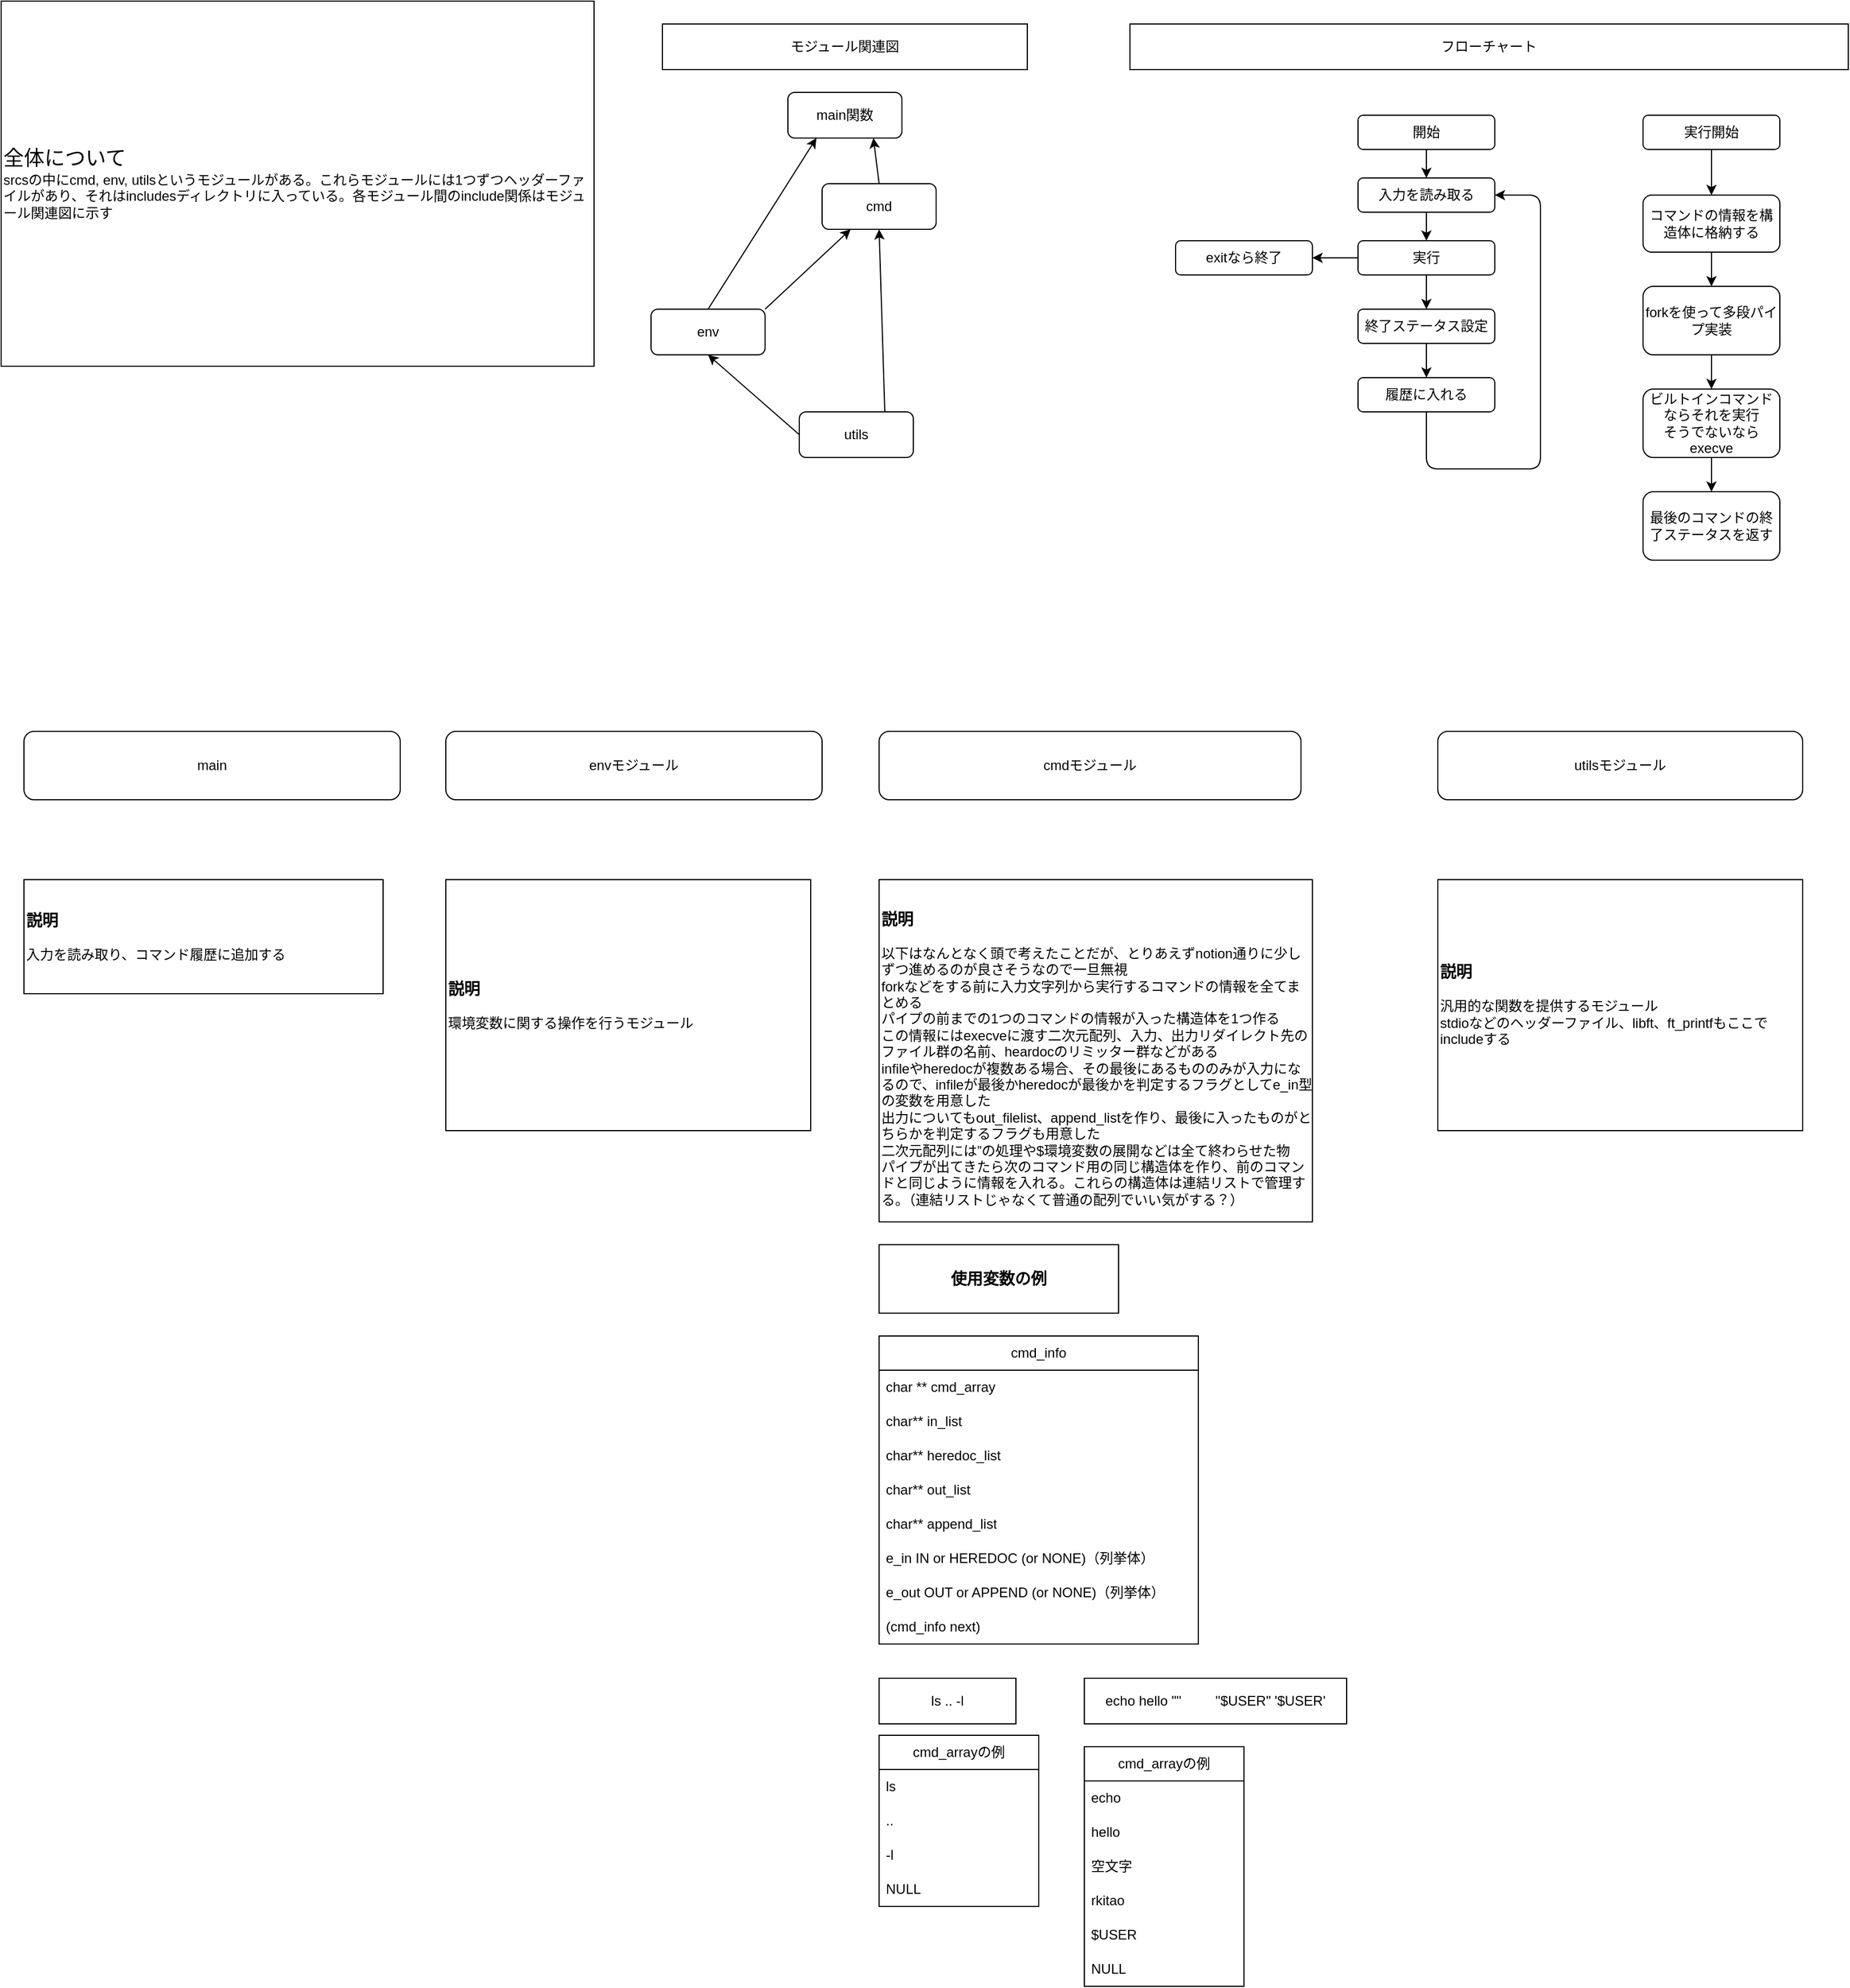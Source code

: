 <mxfile>
    <diagram id="GvdNMi-sKTnuqSEQmimu" name="ページ1">
        <mxGraphModel dx="1524" dy="1561" grid="1" gridSize="10" guides="1" tooltips="1" connect="1" arrows="1" fold="1" page="0" pageScale="1" pageWidth="827" pageHeight="1169" math="0" shadow="0">
            <root>
                <mxCell id="0"/>
                <mxCell id="1" parent="0"/>
                <mxCell id="4" value="cmdモジュール" style="rounded=1;whiteSpace=wrap;html=1;" parent="1" vertex="1">
                    <mxGeometry x="720" y="230" width="370" height="60" as="geometry"/>
                </mxCell>
                <mxCell id="5" value="envモジュール" style="rounded=1;whiteSpace=wrap;html=1;" parent="1" vertex="1">
                    <mxGeometry x="340" y="230" width="330" height="60" as="geometry"/>
                </mxCell>
                <mxCell id="6" value="utilsモジュール" style="rounded=1;whiteSpace=wrap;html=1;" parent="1" vertex="1">
                    <mxGeometry x="1210" y="230" width="320" height="60" as="geometry"/>
                </mxCell>
                <mxCell id="7" value="&lt;h3&gt;説明&lt;/h3&gt;以下はなんとなく頭で考えたことだが、とりあえずnotion通りに少しずつ進めるのが良さそうなので一旦無視&lt;br&gt;forkなどをする前に入力文字列から実行するコマンドの情報を全てまとめる&lt;br&gt;パイプの前までの1つのコマンドの情報が入った構造体を1つ作る&lt;br&gt;この情報にはexecveに渡す二次元配列、入力、出力リダイレクト先のファイル群の名前、heardocのリミッター群などがある&lt;br&gt;infileやheredocが複数ある場合、その最後にあるもののみが入力になるので、infileが最後かheredocが最後かを判定するフラグとしてe_in型の変数を用意した&lt;br&gt;出力についてもout_filelist、append_listを作り、最後に入ったものがとちらかを判定するフラグも用意した&lt;br&gt;二次元配列には”の処理や$環境変数の展開などは全て終わらせた物&lt;br&gt;パイプが出てきたら次のコマンド用の同じ構造体を作り、前のコマンドと同じように情報を入れる。これらの構造体は連結リストで管理する。（連結リストじゃなくて普通の配列でいい気がする？）" style="rounded=0;whiteSpace=wrap;html=1;align=left;" parent="1" vertex="1">
                    <mxGeometry x="720" y="360" width="380" height="300" as="geometry"/>
                </mxCell>
                <mxCell id="8" value="cmd_info" style="swimlane;fontStyle=0;childLayout=stackLayout;horizontal=1;startSize=30;horizontalStack=0;resizeParent=1;resizeParentMax=0;resizeLast=0;collapsible=1;marginBottom=0;whiteSpace=wrap;html=1;" parent="1" vertex="1">
                    <mxGeometry x="720" y="760" width="280" height="270" as="geometry">
                        <mxRectangle x="350" y="720" width="90" height="30" as="alternateBounds"/>
                    </mxGeometry>
                </mxCell>
                <mxCell id="9" value="char ** cmd_array" style="text;strokeColor=none;fillColor=none;align=left;verticalAlign=middle;spacingLeft=4;spacingRight=4;overflow=hidden;points=[[0,0.5],[1,0.5]];portConstraint=eastwest;rotatable=0;whiteSpace=wrap;html=1;" parent="8" vertex="1">
                    <mxGeometry y="30" width="280" height="30" as="geometry"/>
                </mxCell>
                <mxCell id="10" value="char** in_list" style="text;strokeColor=none;fillColor=none;align=left;verticalAlign=middle;spacingLeft=4;spacingRight=4;overflow=hidden;points=[[0,0.5],[1,0.5]];portConstraint=eastwest;rotatable=0;whiteSpace=wrap;html=1;" parent="8" vertex="1">
                    <mxGeometry y="60" width="280" height="30" as="geometry"/>
                </mxCell>
                <mxCell id="118" value="char** heredoc_list" style="text;strokeColor=none;fillColor=none;align=left;verticalAlign=middle;spacingLeft=4;spacingRight=4;overflow=hidden;points=[[0,0.5],[1,0.5]];portConstraint=eastwest;rotatable=0;whiteSpace=wrap;html=1;" parent="8" vertex="1">
                    <mxGeometry y="90" width="280" height="30" as="geometry"/>
                </mxCell>
                <mxCell id="21" value="char** out_list" style="text;strokeColor=none;fillColor=none;align=left;verticalAlign=middle;spacingLeft=4;spacingRight=4;overflow=hidden;points=[[0,0.5],[1,0.5]];portConstraint=eastwest;rotatable=0;whiteSpace=wrap;html=1;" parent="8" vertex="1">
                    <mxGeometry y="120" width="280" height="30" as="geometry"/>
                </mxCell>
                <mxCell id="120" value="char** append_list" style="text;strokeColor=none;fillColor=none;align=left;verticalAlign=middle;spacingLeft=4;spacingRight=4;overflow=hidden;points=[[0,0.5],[1,0.5]];portConstraint=eastwest;rotatable=0;whiteSpace=wrap;html=1;" vertex="1" parent="8">
                    <mxGeometry y="150" width="280" height="30" as="geometry"/>
                </mxCell>
                <mxCell id="119" value="e_in IN or HEREDOC (or NONE)（列挙体）&amp;nbsp;" style="text;strokeColor=none;fillColor=none;align=left;verticalAlign=middle;spacingLeft=4;spacingRight=4;overflow=hidden;points=[[0,0.5],[1,0.5]];portConstraint=eastwest;rotatable=0;whiteSpace=wrap;html=1;" parent="8" vertex="1">
                    <mxGeometry y="180" width="280" height="30" as="geometry"/>
                </mxCell>
                <mxCell id="121" value="e_out OUT or APPEND (or NONE)（列挙体）&amp;nbsp;" style="text;strokeColor=none;fillColor=none;align=left;verticalAlign=middle;spacingLeft=4;spacingRight=4;overflow=hidden;points=[[0,0.5],[1,0.5]];portConstraint=eastwest;rotatable=0;whiteSpace=wrap;html=1;" vertex="1" parent="8">
                    <mxGeometry y="210" width="280" height="30" as="geometry"/>
                </mxCell>
                <mxCell id="22" value="(cmd_info next)" style="text;strokeColor=none;fillColor=none;align=left;verticalAlign=middle;spacingLeft=4;spacingRight=4;overflow=hidden;points=[[0,0.5],[1,0.5]];portConstraint=eastwest;rotatable=0;whiteSpace=wrap;html=1;" parent="8" vertex="1">
                    <mxGeometry y="240" width="280" height="30" as="geometry"/>
                </mxCell>
                <mxCell id="23" value="cmd_arrayの例" style="swimlane;fontStyle=0;childLayout=stackLayout;horizontal=1;startSize=30;horizontalStack=0;resizeParent=1;resizeParentMax=0;resizeLast=0;collapsible=1;marginBottom=0;whiteSpace=wrap;html=1;" parent="1" vertex="1">
                    <mxGeometry x="720" y="1110" width="140" height="150" as="geometry"/>
                </mxCell>
                <mxCell id="25" value="ls" style="text;strokeColor=none;fillColor=none;align=left;verticalAlign=middle;spacingLeft=4;spacingRight=4;overflow=hidden;points=[[0,0.5],[1,0.5]];portConstraint=eastwest;rotatable=0;whiteSpace=wrap;html=1;" parent="23" vertex="1">
                    <mxGeometry y="30" width="140" height="30" as="geometry"/>
                </mxCell>
                <mxCell id="26" value=".." style="text;strokeColor=none;fillColor=none;align=left;verticalAlign=middle;spacingLeft=4;spacingRight=4;overflow=hidden;points=[[0,0.5],[1,0.5]];portConstraint=eastwest;rotatable=0;whiteSpace=wrap;html=1;" parent="23" vertex="1">
                    <mxGeometry y="60" width="140" height="30" as="geometry"/>
                </mxCell>
                <mxCell id="27" value="-l" style="text;strokeColor=none;fillColor=none;align=left;verticalAlign=middle;spacingLeft=4;spacingRight=4;overflow=hidden;points=[[0,0.5],[1,0.5]];portConstraint=eastwest;rotatable=0;whiteSpace=wrap;html=1;" parent="23" vertex="1">
                    <mxGeometry y="90" width="140" height="30" as="geometry"/>
                </mxCell>
                <mxCell id="28" value="NULL" style="text;strokeColor=none;fillColor=none;align=left;verticalAlign=middle;spacingLeft=4;spacingRight=4;overflow=hidden;points=[[0,0.5],[1,0.5]];portConstraint=eastwest;rotatable=0;whiteSpace=wrap;html=1;" parent="23" vertex="1">
                    <mxGeometry y="120" width="140" height="30" as="geometry"/>
                </mxCell>
                <mxCell id="29" value="cmd_arrayの例" style="swimlane;fontStyle=0;childLayout=stackLayout;horizontal=1;startSize=30;horizontalStack=0;resizeParent=1;resizeParentMax=0;resizeLast=0;collapsible=1;marginBottom=0;whiteSpace=wrap;html=1;" parent="1" vertex="1">
                    <mxGeometry x="900" y="1120" width="140" height="210" as="geometry"/>
                </mxCell>
                <mxCell id="30" value="echo" style="text;strokeColor=none;fillColor=none;align=left;verticalAlign=middle;spacingLeft=4;spacingRight=4;overflow=hidden;points=[[0,0.5],[1,0.5]];portConstraint=eastwest;rotatable=0;whiteSpace=wrap;html=1;" parent="29" vertex="1">
                    <mxGeometry y="30" width="140" height="30" as="geometry"/>
                </mxCell>
                <mxCell id="31" value="hello" style="text;strokeColor=none;fillColor=none;align=left;verticalAlign=middle;spacingLeft=4;spacingRight=4;overflow=hidden;points=[[0,0.5],[1,0.5]];portConstraint=eastwest;rotatable=0;whiteSpace=wrap;html=1;" parent="29" vertex="1">
                    <mxGeometry y="60" width="140" height="30" as="geometry"/>
                </mxCell>
                <mxCell id="32" value="空文字" style="text;strokeColor=none;fillColor=none;align=left;verticalAlign=middle;spacingLeft=4;spacingRight=4;overflow=hidden;points=[[0,0.5],[1,0.5]];portConstraint=eastwest;rotatable=0;whiteSpace=wrap;html=1;" parent="29" vertex="1">
                    <mxGeometry y="90" width="140" height="30" as="geometry"/>
                </mxCell>
                <mxCell id="36" value="rkitao" style="text;strokeColor=none;fillColor=none;align=left;verticalAlign=middle;spacingLeft=4;spacingRight=4;overflow=hidden;points=[[0,0.5],[1,0.5]];portConstraint=eastwest;rotatable=0;whiteSpace=wrap;html=1;" parent="29" vertex="1">
                    <mxGeometry y="120" width="140" height="30" as="geometry"/>
                </mxCell>
                <mxCell id="37" value="$USER" style="text;strokeColor=none;fillColor=none;align=left;verticalAlign=middle;spacingLeft=4;spacingRight=4;overflow=hidden;points=[[0,0.5],[1,0.5]];portConstraint=eastwest;rotatable=0;whiteSpace=wrap;html=1;" parent="29" vertex="1">
                    <mxGeometry y="150" width="140" height="30" as="geometry"/>
                </mxCell>
                <mxCell id="33" value="NULL" style="text;strokeColor=none;fillColor=none;align=left;verticalAlign=middle;spacingLeft=4;spacingRight=4;overflow=hidden;points=[[0,0.5],[1,0.5]];portConstraint=eastwest;rotatable=0;whiteSpace=wrap;html=1;" parent="29" vertex="1">
                    <mxGeometry y="180" width="140" height="30" as="geometry"/>
                </mxCell>
                <mxCell id="34" value="ls .. -l&lt;span style=&quot;color: rgba(0, 0, 0, 0); font-family: monospace; font-size: 0px; text-align: start;&quot;&gt;%3CmxGraphModel%3E%3Croot%3E%3CmxCell%20id%3D%220%22%2F%3E%3CmxCell%20id%3D%221%22%20parent%3D%220%22%2F%3E%3CmxCell%20id%3D%222%22%20value%3D%22cmd_array%E3%81%AE%E4%BE%8B%22%20style%3D%22swimlane%3BfontStyle%3D0%3BchildLayout%3DstackLayout%3Bhorizontal%3D1%3BstartSize%3D30%3BhorizontalStack%3D0%3BresizeParent%3D1%3BresizeParentMax%3D0%3BresizeLast%3D0%3Bcollapsible%3D1%3BmarginBottom%3D0%3BwhiteSpace%3Dwrap%3Bhtml%3D1%3B%22%20vertex%3D%221%22%20parent%3D%221%22%3E%3CmxGeometry%20x%3D%22530%22%20y%3D%22720%22%20width%3D%22140%22%20height%3D%22150%22%20as%3D%22geometry%22%2F%3E%3C%2FmxCell%3E%3CmxCell%20id%3D%223%22%20value%3D%22ls%22%20style%3D%22text%3BstrokeColor%3Dnone%3BfillColor%3Dnone%3Balign%3Dleft%3BverticalAlign%3Dmiddle%3BspacingLeft%3D4%3BspacingRight%3D4%3Boverflow%3Dhidden%3Bpoints%3D%5B%5B0%2C0.5%5D%2C%5B1%2C0.5%5D%5D%3BportConstraint%3Deastwest%3Brotatable%3D0%3BwhiteSpace%3Dwrap%3Bhtml%3D1%3B%22%20vertex%3D%221%22%20parent%3D%222%22%3E%3CmxGeometry%20y%3D%2230%22%20width%3D%22140%22%20height%3D%2230%22%20as%3D%22geometry%22%2F%3E%3C%2FmxCell%3E%3CmxCell%20id%3D%224%22%20value%3D%22..%22%20style%3D%22text%3BstrokeColor%3Dnone%3BfillColor%3Dnone%3Balign%3Dleft%3BverticalAlign%3Dmiddle%3BspacingLeft%3D4%3BspacingRight%3D4%3Boverflow%3Dhidden%3Bpoints%3D%5B%5B0%2C0.5%5D%2C%5B1%2C0.5%5D%5D%3BportConstraint%3Deastwest%3Brotatable%3D0%3BwhiteSpace%3Dwrap%3Bhtml%3D1%3B%22%20vertex%3D%221%22%20parent%3D%222%22%3E%3CmxGeometry%20y%3D%2260%22%20width%3D%22140%22%20height%3D%2230%22%20as%3D%22geometry%22%2F%3E%3C%2FmxCell%3E%3CmxCell%20id%3D%225%22%20value%3D%22-l%22%20style%3D%22text%3BstrokeColor%3Dnone%3BfillColor%3Dnone%3Balign%3Dleft%3BverticalAlign%3Dmiddle%3BspacingLeft%3D4%3BspacingRight%3D4%3Boverflow%3Dhidden%3Bpoints%3D%5B%5B0%2C0.5%5D%2C%5B1%2C0.5%5D%5D%3BportConstraint%3Deastwest%3Brotatable%3D0%3BwhiteSpace%3Dwrap%3Bhtml%3D1%3B%22%20vertex%3D%221%22%20parent%3D%222%22%3E%3CmxGeometry%20y%3D%2290%22%20width%3D%22140%22%20height%3D%2230%22%20as%3D%22geometry%22%2F%3E%3C%2FmxCell%3E%3CmxCell%20id%3D%226%22%20value%3D%22NULL%22%20style%3D%22text%3BstrokeColor%3Dnone%3BfillColor%3Dnone%3Balign%3Dleft%3BverticalAlign%3Dmiddle%3BspacingLeft%3D4%3BspacingRight%3D4%3Boverflow%3Dhidden%3Bpoints%3D%5B%5B0%2C0.5%5D%2C%5B1%2C0.5%5D%5D%3BportConstraint%3Deastwest%3Brotatable%3D0%3BwhiteSpace%3Dwrap%3Bhtml%3D1%3B%22%20vertex%3D%221%22%20parent%3D%222%22%3E%3CmxGeometry%20y%3D%22120%22%20width%3D%22140%22%20height%3D%2230%22%20as%3D%22geometry%22%2F%3E%3C%2FmxCell%3E%3C%2Froot%3E%3C%2FmxGraphModel%3E&lt;/span&gt;" style="rounded=0;whiteSpace=wrap;html=1;" parent="1" vertex="1">
                    <mxGeometry x="720" y="1060" width="120" height="40" as="geometry"/>
                </mxCell>
                <mxCell id="35" value="echo hello &quot;&quot;&amp;nbsp; &amp;nbsp; &amp;nbsp; &amp;nbsp; &amp;nbsp;&quot;$USER&quot; '$USER'" style="rounded=0;whiteSpace=wrap;html=1;" parent="1" vertex="1">
                    <mxGeometry x="900" y="1060" width="230" height="40" as="geometry"/>
                </mxCell>
                <mxCell id="54" value="&lt;h3&gt;使用変数の例&lt;/h3&gt;" style="rounded=0;whiteSpace=wrap;html=1;" parent="1" vertex="1">
                    <mxGeometry x="720" y="680" width="210" height="60" as="geometry"/>
                </mxCell>
                <mxCell id="64" value="&lt;h3&gt;説明&lt;/h3&gt;&lt;div&gt;環境変数に関する操作を行うモジュール&lt;/div&gt;&lt;span style=&quot;color: rgba(0, 0, 0, 0); font-family: monospace; font-size: 0px;&quot;&gt;%3CmxGraphModel%3E%3Croot%3E%3CmxCell%20id%3D%220%22%2F%3E%3CmxCell%20id%3D%221%22%20parent%3D%220%22%2F%3E%3CmxCell%20id%3D%222%22%20value%3D%22%26lt%3Bh3%26gt%3B%E8%AA%AC%E6%98%8E%26lt%3B%2Fh3%26gt%3Bfork%E3%81%AA%E3%81%A9%E3%82%92%E3%81%99%E3%82%8B%E5%89%8D%E3%81%AB%E5%85%A5%E5%8A%9B%E6%96%87%E5%AD%97%E5%88%97%E3%81%8B%E3%82%89%E5%AE%9F%E8%A1%8C%E3%81%99%E3%82%8B%E3%82%B3%E3%83%9E%E3%83%B3%E3%83%89%E3%81%AE%E6%83%85%E5%A0%B1%E3%82%92%E5%85%A8%E3%81%A6%E3%81%BE%E3%81%A8%E3%82%81%E3%82%8B%26lt%3Bbr%26gt%3B%E3%83%91%E3%82%A4%E3%83%97%E3%81%AE%E5%89%8D%E3%81%BE%E3%81%A7%E3%81%AE1%E3%81%A4%E3%81%AE%E3%82%B3%E3%83%9E%E3%83%B3%E3%83%89%E3%81%AE%E6%83%85%E5%A0%B1%E3%81%8C%E5%85%A5%E3%81%A3%E3%81%9F%E6%A7%8B%E9%80%A0%E4%BD%93%E3%82%921%E3%81%A4%E4%BD%9C%E3%82%8B%26lt%3Bbr%26gt%3B%E3%81%93%E3%81%AE%E6%83%85%E5%A0%B1%E3%81%AB%E3%81%AFexecve%E3%81%AB%E6%B8%A1%E3%81%99%E4%BA%8C%E6%AC%A1%E5%85%83%E9%85%8D%E5%88%97%E3%80%81%E5%85%A5%E5%8A%9B%E3%80%81%E5%87%BA%E5%8A%9B%E3%83%AA%E3%83%80%E3%82%A4%E3%83%AC%E3%82%AF%E3%83%88%E5%85%88%E3%81%AEfd%E3%81%AA%E3%81%A9%E3%81%8C%E3%81%82%E3%82%8B%26lt%3Bbr%26gt%3B%E4%BA%8C%E6%AC%A1%E5%85%83%E9%85%8D%E5%88%97%E3%81%AB%E3%81%AF%E2%80%9D%E3%81%AE%E5%87%A6%E7%90%86%E3%82%84%24%E7%92%B0%E5%A2%83%E5%A4%89%E6%95%B0%E3%81%AE%E5%B1%95%E9%96%8B%E3%81%AA%E3%81%A9%E3%81%AF%E5%85%A8%E3%81%A6%E7%B5%82%E3%82%8F%E3%82%89%E3%81%9B%E3%81%9F%E7%89%A9%26lt%3Bbr%26gt%3B%E3%83%91%E3%82%A4%E3%83%97%E3%81%8C%E5%87%BA%E3%81%A6%E3%81%8D%E3%81%9F%E3%82%89%E6%AC%A1%E3%81%AE%E3%82%B3%E3%83%9E%E3%83%B3%E3%83%89%E7%94%A8%E3%81%AE%E5%90%8C%E3%81%98%E6%A7%8B%E9%80%A0%E4%BD%93%E3%82%92%E4%BD%9C%E3%82%8A%E3%80%81%E5%89%8D%E3%81%AE%E3%82%B3%E3%83%9E%E3%83%B3%E3%83%89%E3%81%A8%E5%90%8C%E3%81%98%E3%82%88%E3%81%86%E3%81%AB%E6%83%85%E5%A0%B1%E3%82%92%E5%85%A5%E3%82%8C%E3%82%8B%E3%80%82%E3%81%93%E3%82%8C%E3%82%89%E3%81%AE%E6%A7%8B%E9%80%A0%E4%BD%93%E3%81%AF%E9%80%A3%E7%B5%90%E3%83%AA%E3%82%B9%E3%83%88%E3%81%A7%E7%AE%A1%E7%90%86%E3%81%99%E3%82%8B%E3%80%82%22%20style%3D%22rounded%3D0%3BwhiteSpace%3Dwrap%3Bhtml%3D1%3Balign%3Dleft%3B%22%20vertex%3D%221%22%20parent%3D%221%22%3E%3CmxGeometry%20x%3D%22350%22%20y%3D%22540%22%20width%3D%22360%22%20height%3D%22220%22%20as%3D%22geometry%22%2F%3E%3C%2FmxCell%3E%3C%2Froot%3E%3C%2FmxGraphModel%3E&lt;/span&gt;" style="rounded=0;whiteSpace=wrap;html=1;align=left;" parent="1" vertex="1">
                    <mxGeometry x="340" y="360" width="320" height="220" as="geometry"/>
                </mxCell>
                <mxCell id="65" value="&lt;h3&gt;説明&lt;/h3&gt;&lt;div&gt;汎用的な関数を提供するモジュール&lt;/div&gt;&lt;div&gt;stdioなどのヘッダーファイル、libft、ft_printfもここでincludeする&lt;/div&gt;&lt;span style=&quot;color: rgba(0, 0, 0, 0); font-family: monospace; font-size: 0px;&quot;&gt;%3CmxGraphModel%3E%3Croot%3E%3CmxCell%20id%3D%220%22%2F%3E%3CmxCell%20id%3D%221%22%20parent%3D%220%22%2F%3E%3CmxCell%20id%3D%222%22%20value%3D%22%26lt%3Bh3%26gt%3B%E8%AA%AC%E6%98%8E%26lt%3B%2Fh3%26gt%3Bfork%E3%81%AA%E3%81%A9%E3%82%92%E3%81%99%E3%82%8B%E5%89%8D%E3%81%AB%E5%85%A5%E5%8A%9B%E6%96%87%E5%AD%97%E5%88%97%E3%81%8B%E3%82%89%E5%AE%9F%E8%A1%8C%E3%81%99%E3%82%8B%E3%82%B3%E3%83%9E%E3%83%B3%E3%83%89%E3%81%AE%E6%83%85%E5%A0%B1%E3%82%92%E5%85%A8%E3%81%A6%E3%81%BE%E3%81%A8%E3%82%81%E3%82%8B%26lt%3Bbr%26gt%3B%E3%83%91%E3%82%A4%E3%83%97%E3%81%AE%E5%89%8D%E3%81%BE%E3%81%A7%E3%81%AE1%E3%81%A4%E3%81%AE%E3%82%B3%E3%83%9E%E3%83%B3%E3%83%89%E3%81%AE%E6%83%85%E5%A0%B1%E3%81%8C%E5%85%A5%E3%81%A3%E3%81%9F%E6%A7%8B%E9%80%A0%E4%BD%93%E3%82%921%E3%81%A4%E4%BD%9C%E3%82%8B%26lt%3Bbr%26gt%3B%E3%81%93%E3%81%AE%E6%83%85%E5%A0%B1%E3%81%AB%E3%81%AFexecve%E3%81%AB%E6%B8%A1%E3%81%99%E4%BA%8C%E6%AC%A1%E5%85%83%E9%85%8D%E5%88%97%E3%80%81%E5%85%A5%E5%8A%9B%E3%80%81%E5%87%BA%E5%8A%9B%E3%83%AA%E3%83%80%E3%82%A4%E3%83%AC%E3%82%AF%E3%83%88%E5%85%88%E3%81%AEfd%E3%81%AA%E3%81%A9%E3%81%8C%E3%81%82%E3%82%8B%26lt%3Bbr%26gt%3B%E4%BA%8C%E6%AC%A1%E5%85%83%E9%85%8D%E5%88%97%E3%81%AB%E3%81%AF%E2%80%9D%E3%81%AE%E5%87%A6%E7%90%86%E3%82%84%24%E7%92%B0%E5%A2%83%E5%A4%89%E6%95%B0%E3%81%AE%E5%B1%95%E9%96%8B%E3%81%AA%E3%81%A9%E3%81%AF%E5%85%A8%E3%81%A6%E7%B5%82%E3%82%8F%E3%82%89%E3%81%9B%E3%81%9F%E7%89%A9%26lt%3Bbr%26gt%3B%E3%83%91%E3%82%A4%E3%83%97%E3%81%8C%E5%87%BA%E3%81%A6%E3%81%8D%E3%81%9F%E3%82%89%E6%AC%A1%E3%81%AE%E3%82%B3%E3%83%9E%E3%83%B3%E3%83%89%E7%94%A8%E3%81%AE%E5%90%8C%E3%81%98%E6%A7%8B%E9%80%A0%E4%BD%93%E3%82%92%E4%BD%9C%E3%82%8A%E3%80%81%E5%89%8D%E3%81%AE%E3%82%B3%E3%83%9E%E3%83%B3%E3%83%89%E3%81%A8%E5%90%8C%E3%81%98%E3%82%88%E3%81%86%E3%81%AB%E6%83%85%E5%A0%B1%E3%82%92%E5%85%A5%E3%82%8C%E3%82%8B%E3%80%82%E3%81%93%E3%82%8C%E3%82%89%E3%81%AE%E6%A7%8B%E9%80%A0%E4%BD%93%E3%81%AF%E9%80%A3%E7%B5%90%E3%83%AA%E3%82%B9%E3%83%88%E3%81%A7%E7%AE%A1%E7%90%86%E3%81%99%E3%82%8B%E3%80%82%22%20style%3D%22rounded%3D0%3BwhiteSpace%3Dwrap%3Bhtml%3D1%3Balign%3Dleft%3B%22%20vertex%3D%221%22%20parent%3D%221%22%3E%3CmxGeometry%20x%3D%22350%22%20y%3D%22540%22%20width%3D%22360%22%20height%3D%22220%22%20as%3D%22geometry%22%2F%3E%3C%2FmxCell%3E%3C%2Froot%3E%3C%2FmxGraphModel%3E&lt;/span&gt;" style="rounded=0;whiteSpace=wrap;html=1;align=left;" parent="1" vertex="1">
                    <mxGeometry x="1210" y="360" width="320" height="220" as="geometry"/>
                </mxCell>
                <mxCell id="68" value="main" style="rounded=1;whiteSpace=wrap;html=1;" parent="1" vertex="1">
                    <mxGeometry x="-30" y="230" width="330" height="60" as="geometry"/>
                </mxCell>
                <mxCell id="71" value="&lt;h3&gt;説明&lt;/h3&gt;&lt;div&gt;入力を読み取り、コマンド履歴に追加する&lt;/div&gt;&lt;span style=&quot;color: rgba(0, 0, 0, 0); font-family: monospace; font-size: 0px;&quot;&gt;%3CmxGraphModel%3E%3Croot%3E%3CmxCell%20id%3D%220%22%2F%3E%3CmxCell%20id%3D%221%22%20parent%3D%220%22%2F%3E%3CmxCell%20id%3D%222%22%20value%3D%22%26lt%3Bh3%26gt%3B%E8%AA%AC%E6%98%8E%26lt%3B%2Fh3%26gt%3Bfork%E3%81%AA%E3%81%A9%E3%82%92%E3%81%99%E3%82%8B%E5%89%8D%E3%81%AB%E5%85%A5%E5%8A%9B%E6%96%87%E5%AD%97%E5%88%97%E3%81%8B%E3%82%89%E5%AE%9F%E8%A1%8C%E3%81%99%E3%82%8B%E3%82%B3%E3%83%9E%E3%83%B3%E3%83%89%E3%81%AE%E6%83%85%E5%A0%B1%E3%82%92%E5%85%A8%E3%81%A6%E3%81%BE%E3%81%A8%E3%82%81%E3%82%8B%26lt%3Bbr%26gt%3B%E3%83%91%E3%82%A4%E3%83%97%E3%81%AE%E5%89%8D%E3%81%BE%E3%81%A7%E3%81%AE1%E3%81%A4%E3%81%AE%E3%82%B3%E3%83%9E%E3%83%B3%E3%83%89%E3%81%AE%E6%83%85%E5%A0%B1%E3%81%8C%E5%85%A5%E3%81%A3%E3%81%9F%E6%A7%8B%E9%80%A0%E4%BD%93%E3%82%921%E3%81%A4%E4%BD%9C%E3%82%8B%26lt%3Bbr%26gt%3B%E3%81%93%E3%81%AE%E6%83%85%E5%A0%B1%E3%81%AB%E3%81%AFexecve%E3%81%AB%E6%B8%A1%E3%81%99%E4%BA%8C%E6%AC%A1%E5%85%83%E9%85%8D%E5%88%97%E3%80%81%E5%85%A5%E5%8A%9B%E3%80%81%E5%87%BA%E5%8A%9B%E3%83%AA%E3%83%80%E3%82%A4%E3%83%AC%E3%82%AF%E3%83%88%E5%85%88%E3%81%AEfd%E3%81%AA%E3%81%A9%E3%81%8C%E3%81%82%E3%82%8B%26lt%3Bbr%26gt%3B%E4%BA%8C%E6%AC%A1%E5%85%83%E9%85%8D%E5%88%97%E3%81%AB%E3%81%AF%E2%80%9D%E3%81%AE%E5%87%A6%E7%90%86%E3%82%84%24%E7%92%B0%E5%A2%83%E5%A4%89%E6%95%B0%E3%81%AE%E5%B1%95%E9%96%8B%E3%81%AA%E3%81%A9%E3%81%AF%E5%85%A8%E3%81%A6%E7%B5%82%E3%82%8F%E3%82%89%E3%81%9B%E3%81%9F%E7%89%A9%26lt%3Bbr%26gt%3B%E3%83%91%E3%82%A4%E3%83%97%E3%81%8C%E5%87%BA%E3%81%A6%E3%81%8D%E3%81%9F%E3%82%89%E6%AC%A1%E3%81%AE%E3%82%B3%E3%83%9E%E3%83%B3%E3%83%89%E7%94%A8%E3%81%AE%E5%90%8C%E3%81%98%E6%A7%8B%E9%80%A0%E4%BD%93%E3%82%92%E4%BD%9C%E3%82%8A%E3%80%81%E5%89%8D%E3%81%AE%E3%82%B3%E3%83%9E%E3%83%B3%E3%83%89%E3%81%A8%E5%90%8C%E3%81%98%E3%82%88%E3%81%86%E3%81%AB%E6%83%85%E5%A0%B1%E3%82%92%E5%85%A5%E3%82%8C%E3%82%8B%E3%80%82%E3%81%93%E3%82%8C%E3%82%89%E3%81%AE%E6%A7%8B%E9%80%A0%E4%BD%93%E3%81%AF%E9%80%A3%E7%B5%90%E3%83%AA%E3%82%B9%E3%83%88%E3%81%A7%E7%AE%A1%E7%90%86%E3%81%99%E3%82%8B%E3%80%82%22%20style%3D%22rounded%3D0%3BwhiteSpace%3Dwrap%3Bhtml%3D1%3Balign%3Dleft%3B%22%20vertex%3D%221%22%20parent%3D%221%22%3E%3CmxGeometry%20x%3D%22350%22%20y%3D%22540%22%20width%3D%22360%22%20height%3D%22220%22%20as%3D%22geometry%22%2F%3E%3C%2FmxCell%3E%3C%2Froot%3E%3C%2FmxGraphModel%3E&lt;/span&gt;" style="rounded=0;whiteSpace=wrap;html=1;align=left;" parent="1" vertex="1">
                    <mxGeometry x="-30" y="360" width="315" height="100" as="geometry"/>
                </mxCell>
                <mxCell id="74" value="モジュール関連図" style="rounded=0;whiteSpace=wrap;html=1;" parent="1" vertex="1">
                    <mxGeometry x="530" y="-390" width="320" height="40" as="geometry"/>
                </mxCell>
                <mxCell id="75" value="main関数" style="rounded=1;whiteSpace=wrap;html=1;" parent="1" vertex="1">
                    <mxGeometry x="640" y="-330" width="100" height="40" as="geometry"/>
                </mxCell>
                <mxCell id="79" style="edgeStyle=none;html=1;exitX=0.5;exitY=0;exitDx=0;exitDy=0;entryX=0.25;entryY=1;entryDx=0;entryDy=0;" parent="1" source="76" target="75" edge="1">
                    <mxGeometry relative="1" as="geometry"/>
                </mxCell>
                <mxCell id="117" style="edgeStyle=none;html=1;exitX=1;exitY=0;exitDx=0;exitDy=0;entryX=0.25;entryY=1;entryDx=0;entryDy=0;" parent="1" source="76" target="77" edge="1">
                    <mxGeometry relative="1" as="geometry"/>
                </mxCell>
                <mxCell id="76" value="env" style="rounded=1;whiteSpace=wrap;html=1;" parent="1" vertex="1">
                    <mxGeometry x="520" y="-140" width="100" height="40" as="geometry"/>
                </mxCell>
                <mxCell id="80" style="edgeStyle=none;html=1;exitX=0.5;exitY=0;exitDx=0;exitDy=0;entryX=0.75;entryY=1;entryDx=0;entryDy=0;" parent="1" source="77" target="75" edge="1">
                    <mxGeometry relative="1" as="geometry"/>
                </mxCell>
                <mxCell id="77" value="cmd" style="rounded=1;whiteSpace=wrap;html=1;" parent="1" vertex="1">
                    <mxGeometry x="670" y="-250" width="100" height="40" as="geometry"/>
                </mxCell>
                <mxCell id="82" style="edgeStyle=none;html=1;exitX=0.75;exitY=0;exitDx=0;exitDy=0;entryX=0.5;entryY=1;entryDx=0;entryDy=0;" parent="1" source="78" target="77" edge="1">
                    <mxGeometry relative="1" as="geometry"/>
                </mxCell>
                <mxCell id="116" style="edgeStyle=none;html=1;exitX=0;exitY=0.5;exitDx=0;exitDy=0;entryX=0.5;entryY=1;entryDx=0;entryDy=0;" parent="1" source="78" target="76" edge="1">
                    <mxGeometry relative="1" as="geometry"/>
                </mxCell>
                <mxCell id="78" value="utils" style="rounded=1;whiteSpace=wrap;html=1;" parent="1" vertex="1">
                    <mxGeometry x="650" y="-50" width="100" height="40" as="geometry"/>
                </mxCell>
                <mxCell id="83" value="フローチャート" style="rounded=0;whiteSpace=wrap;html=1;" parent="1" vertex="1">
                    <mxGeometry x="940" y="-390" width="630" height="40" as="geometry"/>
                </mxCell>
                <mxCell id="92" style="edgeStyle=none;html=1;exitX=0.5;exitY=1;exitDx=0;exitDy=0;entryX=0.5;entryY=0;entryDx=0;entryDy=0;" parent="1" source="85" target="87" edge="1">
                    <mxGeometry relative="1" as="geometry"/>
                </mxCell>
                <mxCell id="85" value="入力を読み取る" style="rounded=1;whiteSpace=wrap;html=1;" parent="1" vertex="1">
                    <mxGeometry x="1140" y="-255" width="120" height="30" as="geometry"/>
                </mxCell>
                <mxCell id="99" style="edgeStyle=none;html=1;entryX=1;entryY=0.5;entryDx=0;entryDy=0;exitX=0.5;exitY=1;exitDx=0;exitDy=0;" parent="1" source="106" target="85" edge="1">
                    <mxGeometry relative="1" as="geometry">
                        <mxPoint x="1200" y="-30" as="sourcePoint"/>
                        <Array as="points">
                            <mxPoint x="1200"/>
                            <mxPoint x="1300"/>
                            <mxPoint x="1300" y="-240"/>
                        </Array>
                    </mxGeometry>
                </mxCell>
                <mxCell id="107" style="edgeStyle=none;html=1;exitX=0.5;exitY=1;exitDx=0;exitDy=0;entryX=0.5;entryY=0;entryDx=0;entryDy=0;" parent="1" source="86" target="106" edge="1">
                    <mxGeometry relative="1" as="geometry"/>
                </mxCell>
                <mxCell id="86" value="終了ステータス設定" style="rounded=1;whiteSpace=wrap;html=1;" parent="1" vertex="1">
                    <mxGeometry x="1140" y="-140" width="120" height="30" as="geometry"/>
                </mxCell>
                <mxCell id="93" style="edgeStyle=none;html=1;exitX=0.5;exitY=1;exitDx=0;exitDy=0;entryX=0.5;entryY=0;entryDx=0;entryDy=0;" parent="1" source="87" target="86" edge="1">
                    <mxGeometry relative="1" as="geometry"/>
                </mxCell>
                <mxCell id="101" style="edgeStyle=none;html=1;exitX=0;exitY=0.5;exitDx=0;exitDy=0;entryX=1;entryY=0.5;entryDx=0;entryDy=0;" parent="1" source="87" target="100" edge="1">
                    <mxGeometry relative="1" as="geometry"/>
                </mxCell>
                <mxCell id="87" value="実行" style="rounded=1;whiteSpace=wrap;html=1;" parent="1" vertex="1">
                    <mxGeometry x="1140" y="-200" width="120" height="30" as="geometry"/>
                </mxCell>
                <mxCell id="97" style="edgeStyle=none;html=1;exitX=0.5;exitY=1;exitDx=0;exitDy=0;entryX=0.5;entryY=0;entryDx=0;entryDy=0;" parent="1" source="89" target="96" edge="1">
                    <mxGeometry relative="1" as="geometry"/>
                </mxCell>
                <mxCell id="89" value="実行開始" style="rounded=1;whiteSpace=wrap;html=1;" parent="1" vertex="1">
                    <mxGeometry x="1390" y="-310" width="120" height="30" as="geometry"/>
                </mxCell>
                <mxCell id="91" style="edgeStyle=none;html=1;exitX=0.5;exitY=1;exitDx=0;exitDy=0;entryX=0.5;entryY=0;entryDx=0;entryDy=0;" parent="1" source="90" target="85" edge="1">
                    <mxGeometry relative="1" as="geometry"/>
                </mxCell>
                <mxCell id="90" value="開始" style="rounded=1;whiteSpace=wrap;html=1;" parent="1" vertex="1">
                    <mxGeometry x="1140" y="-310" width="120" height="30" as="geometry"/>
                </mxCell>
                <mxCell id="108" style="edgeStyle=none;html=1;exitX=0.5;exitY=1;exitDx=0;exitDy=0;entryX=0.5;entryY=0;entryDx=0;entryDy=0;" parent="1" source="96" target="103" edge="1">
                    <mxGeometry relative="1" as="geometry"/>
                </mxCell>
                <mxCell id="96" value="コマンドの情報を構造体に格納する" style="rounded=1;whiteSpace=wrap;html=1;" parent="1" vertex="1">
                    <mxGeometry x="1390" y="-240" width="120" height="50" as="geometry"/>
                </mxCell>
                <mxCell id="100" value="exitなら終了" style="rounded=1;whiteSpace=wrap;html=1;" parent="1" vertex="1">
                    <mxGeometry x="980" y="-200" width="120" height="30" as="geometry"/>
                </mxCell>
                <mxCell id="109" style="edgeStyle=none;html=1;exitX=0.5;exitY=1;exitDx=0;exitDy=0;" parent="1" source="103" target="104" edge="1">
                    <mxGeometry relative="1" as="geometry"/>
                </mxCell>
                <mxCell id="103" value="forkを使って多段パイプ実装" style="rounded=1;whiteSpace=wrap;html=1;" parent="1" vertex="1">
                    <mxGeometry x="1390" y="-160" width="120" height="60" as="geometry"/>
                </mxCell>
                <mxCell id="110" style="edgeStyle=none;html=1;exitX=0.5;exitY=1;exitDx=0;exitDy=0;entryX=0.5;entryY=0;entryDx=0;entryDy=0;" parent="1" source="104" target="105" edge="1">
                    <mxGeometry relative="1" as="geometry"/>
                </mxCell>
                <mxCell id="104" value="ビルトインコマンドならそれを実行&lt;br&gt;そうでないならexecve" style="rounded=1;whiteSpace=wrap;html=1;" parent="1" vertex="1">
                    <mxGeometry x="1390" y="-70" width="120" height="60" as="geometry"/>
                </mxCell>
                <mxCell id="105" value="最後のコマンドの終了ステータスを返す" style="rounded=1;whiteSpace=wrap;html=1;" parent="1" vertex="1">
                    <mxGeometry x="1390" y="20" width="120" height="60" as="geometry"/>
                </mxCell>
                <mxCell id="106" value="履歴に入れる" style="rounded=1;whiteSpace=wrap;html=1;" parent="1" vertex="1">
                    <mxGeometry x="1140" y="-80" width="120" height="30" as="geometry"/>
                </mxCell>
                <mxCell id="114" value="&lt;font style=&quot;font-size: 18px;&quot;&gt;全体について&lt;/font&gt;&lt;br style=&quot;&quot;&gt;&lt;span style=&quot;&quot;&gt;srcsの中にcmd, env, utilsというモジュールがある。これらモジュールには1つずつヘッダーファイルがあり、それはincludesディレクトリに入っている。各モジュール間のinclude関係はモジュール関連図に示す&lt;/span&gt;&lt;br style=&quot;&quot;&gt;" style="rounded=0;whiteSpace=wrap;html=1;align=left;" parent="1" vertex="1">
                    <mxGeometry x="-50" y="-410" width="520" height="320" as="geometry"/>
                </mxCell>
            </root>
        </mxGraphModel>
    </diagram>
</mxfile>